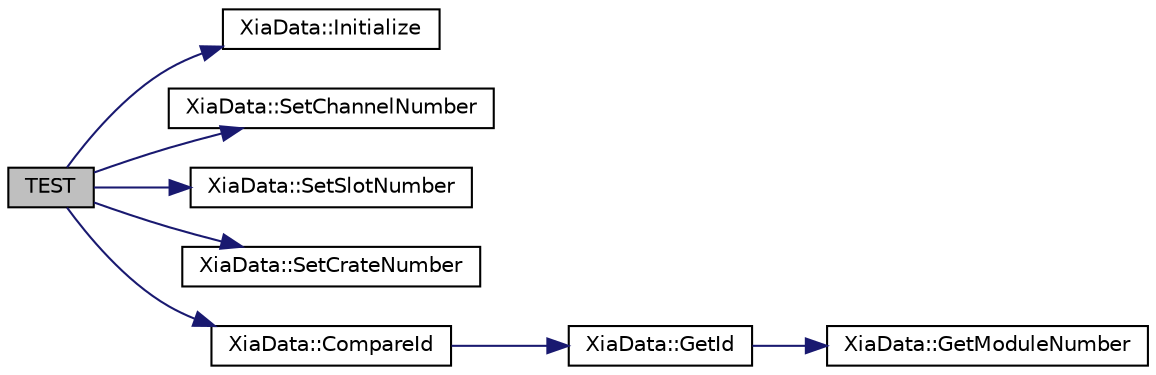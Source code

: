 digraph "TEST"
{
  edge [fontname="Helvetica",fontsize="10",labelfontname="Helvetica",labelfontsize="10"];
  node [fontname="Helvetica",fontsize="10",shape=record];
  rankdir="LR";
  Node1 [label="TEST",height=0.2,width=0.4,color="black", fillcolor="grey75", style="filled", fontcolor="black"];
  Node1 -> Node2 [color="midnightblue",fontsize="10",style="solid",fontname="Helvetica"];
  Node2 [label="XiaData::Initialize",height=0.2,width=0.4,color="black", fillcolor="white", style="filled",URL="$d2/ddd/class_xia_data.html#a4d60bfdab03855cc0b2a0a55e484bf88",tooltip="Initialize all variables and set them to some default values. "];
  Node1 -> Node3 [color="midnightblue",fontsize="10",style="solid",fontname="Helvetica"];
  Node3 [label="XiaData::SetChannelNumber",height=0.2,width=0.4,color="black", fillcolor="white", style="filled",URL="$d2/ddd/class_xia_data.html#a9c7fd2f8302abcaa614202087c33c4e0",tooltip="Sets the channel number. "];
  Node1 -> Node4 [color="midnightblue",fontsize="10",style="solid",fontname="Helvetica"];
  Node4 [label="XiaData::SetSlotNumber",height=0.2,width=0.4,color="black", fillcolor="white", style="filled",URL="$d2/ddd/class_xia_data.html#ac962808325ff3dce7b47863d4f96624f",tooltip="Sets the slot number. "];
  Node1 -> Node5 [color="midnightblue",fontsize="10",style="solid",fontname="Helvetica"];
  Node5 [label="XiaData::SetCrateNumber",height=0.2,width=0.4,color="black", fillcolor="white", style="filled",URL="$d2/ddd/class_xia_data.html#a8785811860905761ba919ae67487a394",tooltip="Sets the crate number. "];
  Node1 -> Node6 [color="midnightblue",fontsize="10",style="solid",fontname="Helvetica"];
  Node6 [label="XiaData::CompareId",height=0.2,width=0.4,color="black", fillcolor="white", style="filled",URL="$d2/ddd/class_xia_data.html#aae18ee188fa07f1f6f3429237b188fe2",tooltip="A method that will compare the unique ID of two XiaData classes. "];
  Node6 -> Node7 [color="midnightblue",fontsize="10",style="solid",fontname="Helvetica"];
  Node7 [label="XiaData::GetId",height=0.2,width=0.4,color="black", fillcolor="white", style="filled",URL="$d2/ddd/class_xia_data.html#a286fce64fe1fcc764013c3e070e7ed7f"];
  Node7 -> Node8 [color="midnightblue",fontsize="10",style="solid",fontname="Helvetica"];
  Node8 [label="XiaData::GetModuleNumber",height=0.2,width=0.4,color="black", fillcolor="white", style="filled",URL="$d2/ddd/class_xia_data.html#afcf7210c72022a696a926259d1c5ff84"];
}
